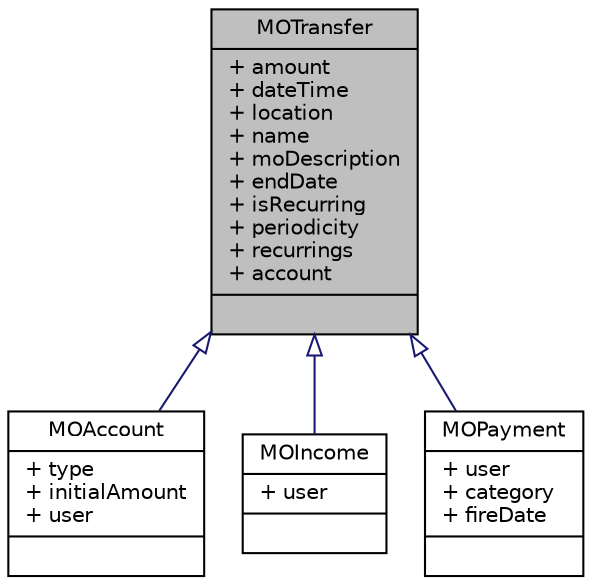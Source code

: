digraph G
{
  edge [fontname="Helvetica",fontsize="10",labelfontname="Helvetica",labelfontsize="10"];
  node [fontname="Helvetica",fontsize="10",shape=record];
  Node1 [label="{MOTransfer\n|+ amount\l+ dateTime\l+ location\l+ name\l+ moDescription\l+ endDate\l+ isRecurring\l+ periodicity\l+ recurrings\l+ account\l|}",height=0.2,width=0.4,color="black", fillcolor="grey75", style="filled" fontcolor="black"];
  Node1 -> Node2 [dir=back,color="midnightblue",fontsize="10",style="solid",arrowtail="empty",fontname="Helvetica"];
  Node2 [label="{MOAccount\n|+ type\l+ initialAmount\l+ user\l|}",height=0.2,width=0.4,color="black", fillcolor="white", style="filled",URL="$interface_m_o_account.html",tooltip="MOAccount class. This class keeps all created accounts."];
  Node1 -> Node3 [dir=back,color="midnightblue",fontsize="10",style="solid",arrowtail="empty",fontname="Helvetica"];
  Node3 [label="{MOIncome\n|+ user\l|}",height=0.2,width=0.4,color="black", fillcolor="white", style="filled",URL="$interface_m_o_income.html",tooltip="The class keeps the properties of Core Data Income, which are describing income, such as income&#39;s amo..."];
  Node1 -> Node4 [dir=back,color="midnightblue",fontsize="10",style="solid",arrowtail="empty",fontname="Helvetica"];
  Node4 [label="{MOPayment\n|+ user\l+ category\l+ fireDate\l|}",height=0.2,width=0.4,color="black", fillcolor="white", style="filled",URL="$interface_m_o_payment.html",tooltip="The Payment class keeps the properties of the Payment. The class inherits from Transfer."];
}
